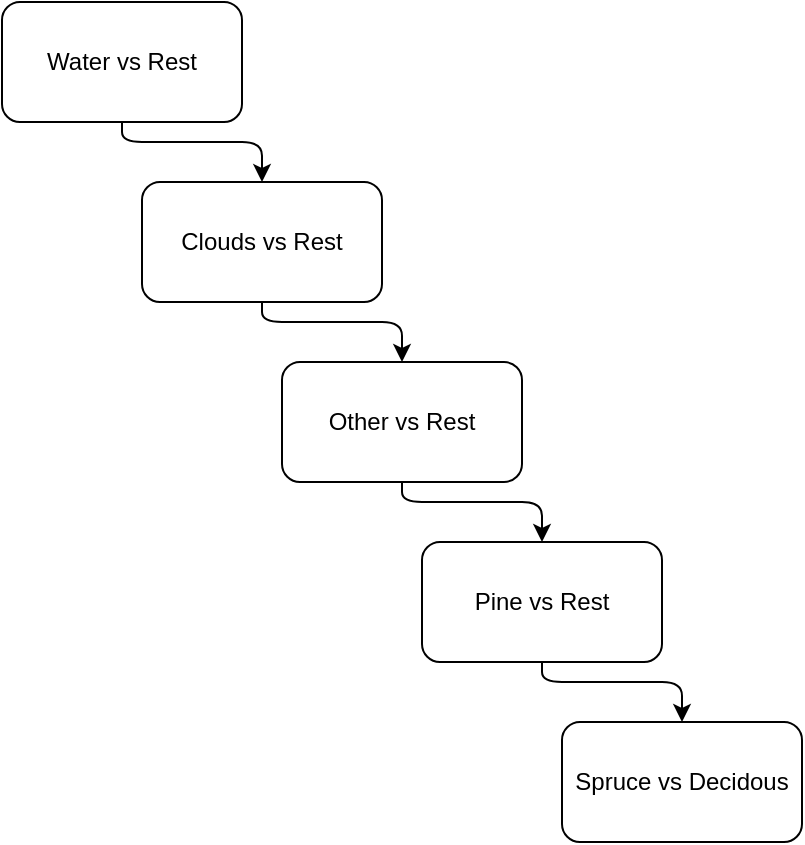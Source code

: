 <mxfile>
    <diagram id="pGOS7rbmLpFDAWj6_tIB" name="Page-1">
        <mxGraphModel dx="1103" dy="1140" grid="1" gridSize="10" guides="1" tooltips="1" connect="1" arrows="1" fold="1" page="1" pageScale="1" pageWidth="850" pageHeight="1100" math="0" shadow="0">
            <root>
                <mxCell id="0"/>
                <mxCell id="1" parent="0"/>
                <mxCell id="7" style="edgeStyle=none;html=1;exitX=0.5;exitY=1;exitDx=0;exitDy=0;entryX=0.5;entryY=0;entryDx=0;entryDy=0;" edge="1" parent="1" source="2" target="3">
                    <mxGeometry relative="1" as="geometry">
                        <Array as="points">
                            <mxPoint x="250" y="210"/>
                            <mxPoint x="320" y="210"/>
                        </Array>
                    </mxGeometry>
                </mxCell>
                <mxCell id="2" value="Water vs Rest" style="rounded=1;whiteSpace=wrap;html=1;" vertex="1" parent="1">
                    <mxGeometry x="190" y="140" width="120" height="60" as="geometry"/>
                </mxCell>
                <mxCell id="8" style="edgeStyle=none;html=1;exitX=0.5;exitY=1;exitDx=0;exitDy=0;entryX=0.5;entryY=0;entryDx=0;entryDy=0;" edge="1" parent="1" source="3" target="4">
                    <mxGeometry relative="1" as="geometry">
                        <Array as="points">
                            <mxPoint x="320" y="300"/>
                            <mxPoint x="390" y="300"/>
                        </Array>
                    </mxGeometry>
                </mxCell>
                <mxCell id="3" value="Clouds vs Rest" style="rounded=1;whiteSpace=wrap;html=1;" vertex="1" parent="1">
                    <mxGeometry x="260" y="230" width="120" height="60" as="geometry"/>
                </mxCell>
                <mxCell id="4" value="Other vs Rest" style="rounded=1;whiteSpace=wrap;html=1;" vertex="1" parent="1">
                    <mxGeometry x="330" y="320" width="120" height="60" as="geometry"/>
                </mxCell>
                <mxCell id="10" style="edgeStyle=none;html=1;exitX=0.5;exitY=1;exitDx=0;exitDy=0;entryX=0.5;entryY=0;entryDx=0;entryDy=0;" edge="1" parent="1" target="12">
                    <mxGeometry relative="1" as="geometry">
                        <Array as="points">
                            <mxPoint x="390" y="390"/>
                            <mxPoint x="460" y="390"/>
                        </Array>
                        <mxPoint x="390" y="380" as="sourcePoint"/>
                    </mxGeometry>
                </mxCell>
                <mxCell id="12" value="Pine vs Rest" style="rounded=1;whiteSpace=wrap;html=1;" vertex="1" parent="1">
                    <mxGeometry x="400" y="410" width="120" height="60" as="geometry"/>
                </mxCell>
                <mxCell id="13" style="edgeStyle=none;html=1;exitX=0.5;exitY=1;exitDx=0;exitDy=0;entryX=0.5;entryY=0;entryDx=0;entryDy=0;" edge="1" parent="1" target="14">
                    <mxGeometry relative="1" as="geometry">
                        <Array as="points">
                            <mxPoint x="460" y="480"/>
                            <mxPoint x="530" y="480"/>
                        </Array>
                        <mxPoint x="460" y="470" as="sourcePoint"/>
                    </mxGeometry>
                </mxCell>
                <mxCell id="14" value="Spruce vs Decidous" style="rounded=1;whiteSpace=wrap;html=1;" vertex="1" parent="1">
                    <mxGeometry x="470" y="500" width="120" height="60" as="geometry"/>
                </mxCell>
            </root>
        </mxGraphModel>
    </diagram>
</mxfile>